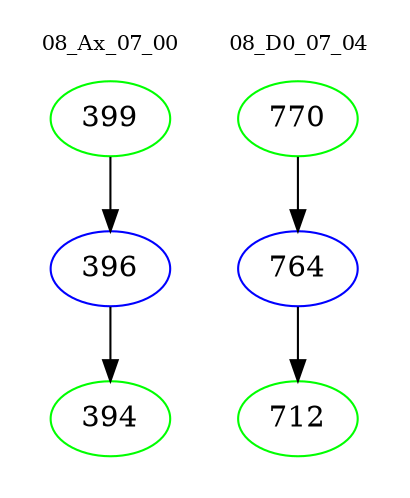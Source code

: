 digraph{
subgraph cluster_0 {
color = white
label = "08_Ax_07_00";
fontsize=10;
T0_399 [label="399", color="green"]
T0_399 -> T0_396 [color="black"]
T0_396 [label="396", color="blue"]
T0_396 -> T0_394 [color="black"]
T0_394 [label="394", color="green"]
}
subgraph cluster_1 {
color = white
label = "08_D0_07_04";
fontsize=10;
T1_770 [label="770", color="green"]
T1_770 -> T1_764 [color="black"]
T1_764 [label="764", color="blue"]
T1_764 -> T1_712 [color="black"]
T1_712 [label="712", color="green"]
}
}
